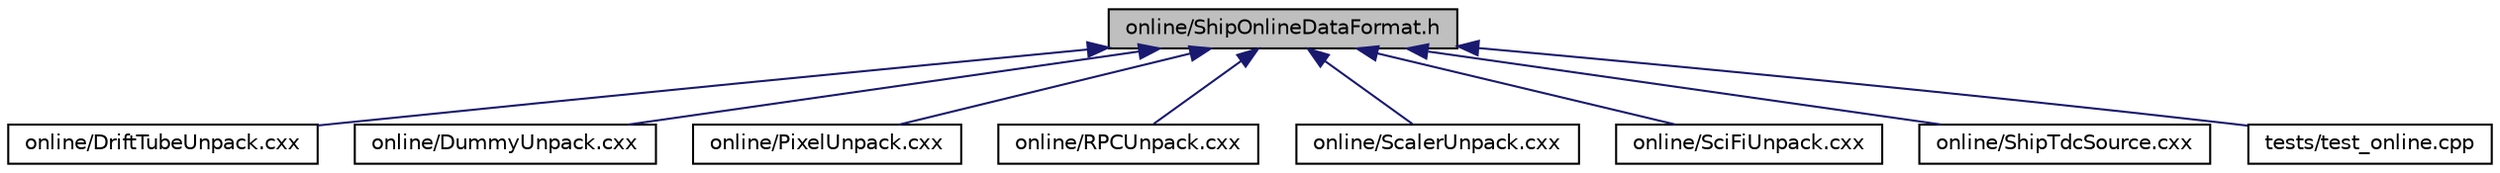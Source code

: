 digraph "online/ShipOnlineDataFormat.h"
{
 // LATEX_PDF_SIZE
  edge [fontname="Helvetica",fontsize="10",labelfontname="Helvetica",labelfontsize="10"];
  node [fontname="Helvetica",fontsize="10",shape=record];
  Node1 [label="online/ShipOnlineDataFormat.h",height=0.2,width=0.4,color="black", fillcolor="grey75", style="filled", fontcolor="black",tooltip=" "];
  Node1 -> Node2 [dir="back",color="midnightblue",fontsize="10",style="solid",fontname="Helvetica"];
  Node2 [label="online/DriftTubeUnpack.cxx",height=0.2,width=0.4,color="black", fillcolor="white", style="filled",URL="$DriftTubeUnpack_8cxx.html",tooltip=" "];
  Node1 -> Node3 [dir="back",color="midnightblue",fontsize="10",style="solid",fontname="Helvetica"];
  Node3 [label="online/DummyUnpack.cxx",height=0.2,width=0.4,color="black", fillcolor="white", style="filled",URL="$DummyUnpack_8cxx.html",tooltip=" "];
  Node1 -> Node4 [dir="back",color="midnightblue",fontsize="10",style="solid",fontname="Helvetica"];
  Node4 [label="online/PixelUnpack.cxx",height=0.2,width=0.4,color="black", fillcolor="white", style="filled",URL="$PixelUnpack_8cxx.html",tooltip=" "];
  Node1 -> Node5 [dir="back",color="midnightblue",fontsize="10",style="solid",fontname="Helvetica"];
  Node5 [label="online/RPCUnpack.cxx",height=0.2,width=0.4,color="black", fillcolor="white", style="filled",URL="$RPCUnpack_8cxx.html",tooltip=" "];
  Node1 -> Node6 [dir="back",color="midnightblue",fontsize="10",style="solid",fontname="Helvetica"];
  Node6 [label="online/ScalerUnpack.cxx",height=0.2,width=0.4,color="black", fillcolor="white", style="filled",URL="$ScalerUnpack_8cxx.html",tooltip=" "];
  Node1 -> Node7 [dir="back",color="midnightblue",fontsize="10",style="solid",fontname="Helvetica"];
  Node7 [label="online/SciFiUnpack.cxx",height=0.2,width=0.4,color="black", fillcolor="white", style="filled",URL="$SciFiUnpack_8cxx.html",tooltip=" "];
  Node1 -> Node8 [dir="back",color="midnightblue",fontsize="10",style="solid",fontname="Helvetica"];
  Node8 [label="online/ShipTdcSource.cxx",height=0.2,width=0.4,color="black", fillcolor="white", style="filled",URL="$ShipTdcSource_8cxx.html",tooltip=" "];
  Node1 -> Node9 [dir="back",color="midnightblue",fontsize="10",style="solid",fontname="Helvetica"];
  Node9 [label="tests/test_online.cpp",height=0.2,width=0.4,color="black", fillcolor="white", style="filled",URL="$test__online_8cpp.html",tooltip=" "];
}
